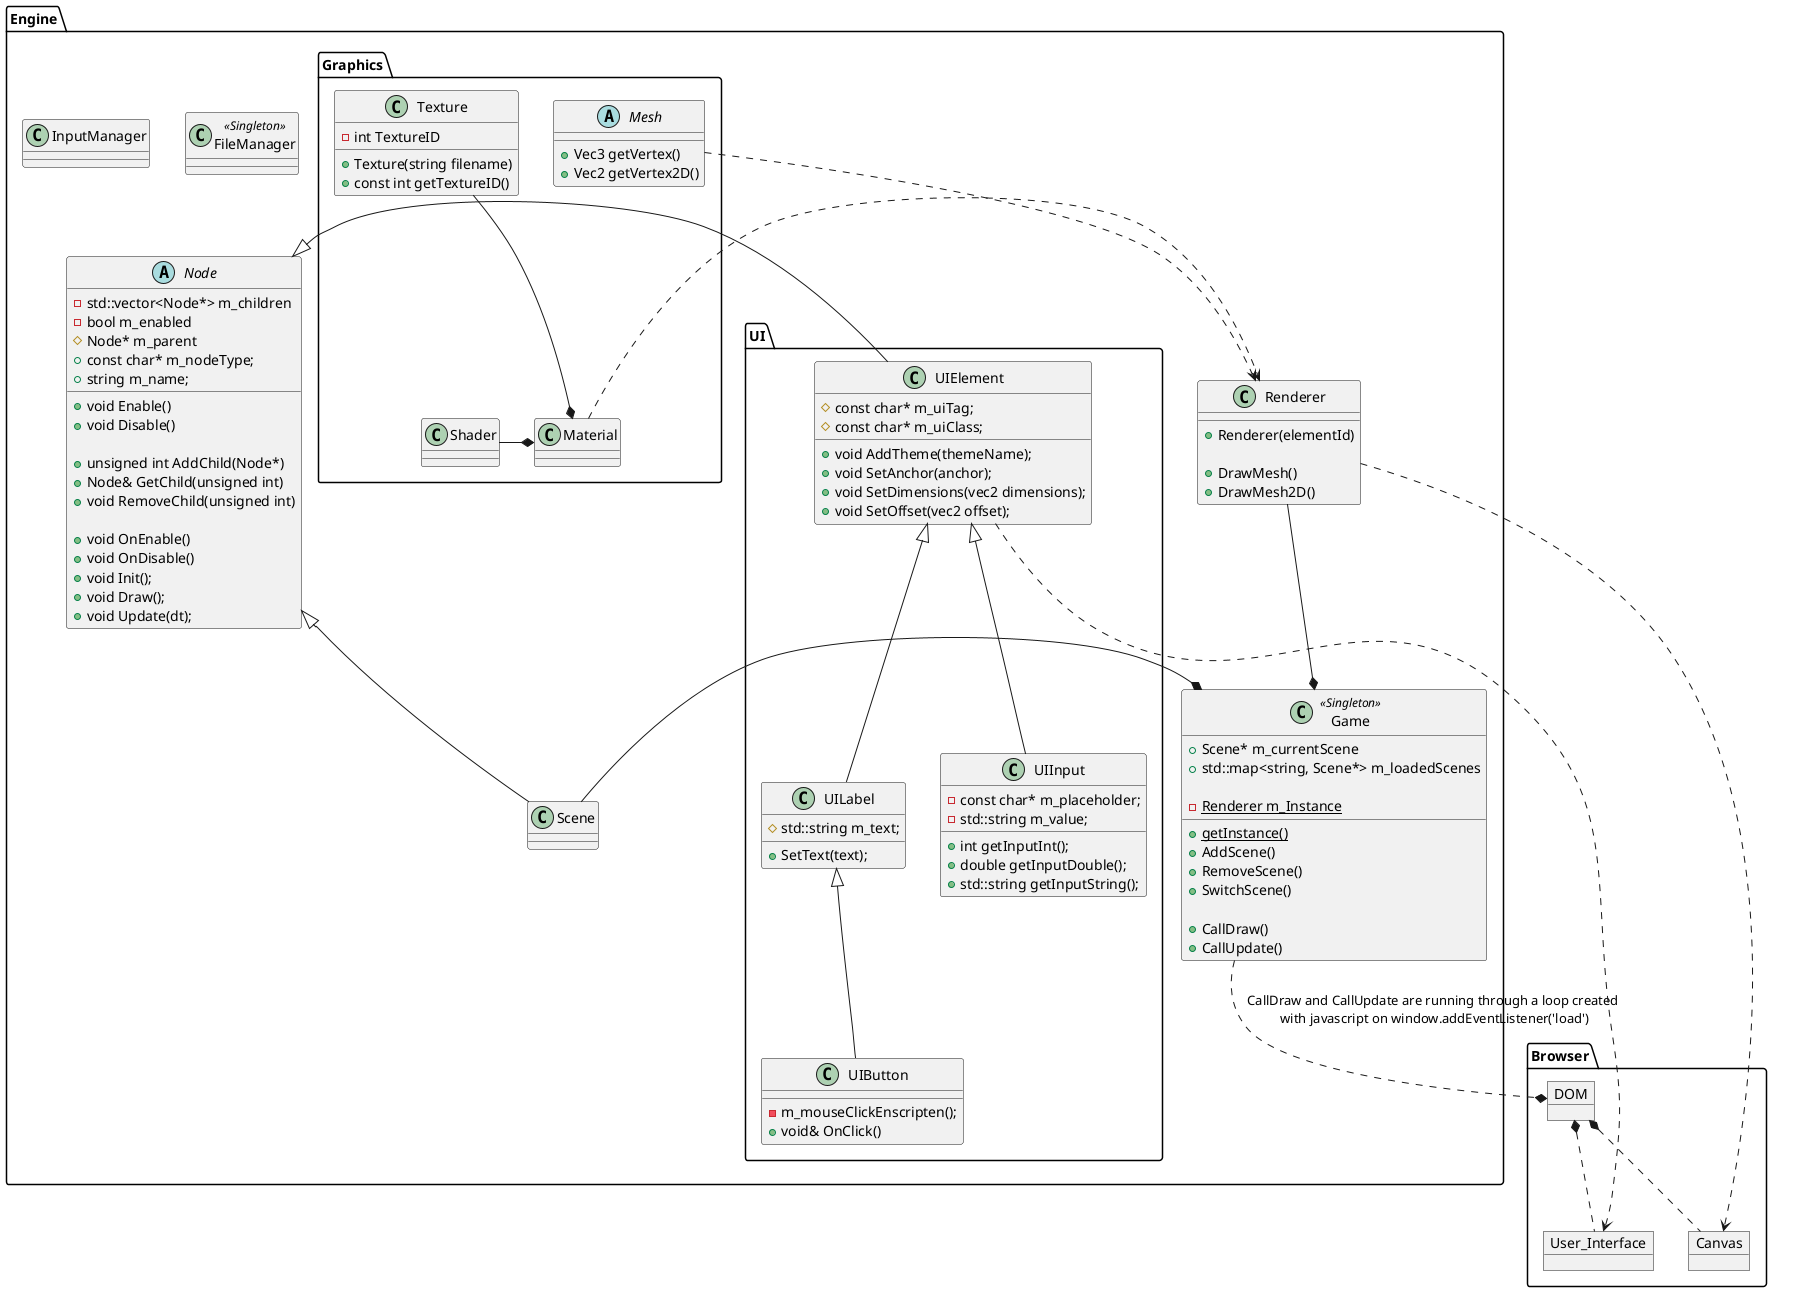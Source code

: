 @startuml EngineArchitecture

namespace Engine {
  class Renderer {
    + {method} Renderer(elementId)
    
    + {method} DrawMesh()
    + {method} DrawMesh2D()
  }

  class FileManager <<Singleton>> {
    
  }

  class Game <<Singleton>> {
    + Scene* m_currentScene
    + std::map<string, Scene*> m_loadedScenes

    - {static} Renderer m_Instance
    + {static} {method} getInstance()

    
    + {method} AddScene()
    + {method} RemoveScene()
    + {method} SwitchScene()

    + {method} CallDraw()
    + {method} CallUpdate()
  }
  
  abstract Node {
    - std::vector<Node*> m_children
    - bool m_enabled
    # Node* m_parent
    + const char* m_nodeType;
    + string m_name;

    + {method} void Enable()
    + {method} void Disable()

    + {method} unsigned int AddChild(Node*)
    + {method} Node& GetChild(unsigned int)
    + {method} void RemoveChild(unsigned int)

    + {method} void OnEnable()
    + {method} void OnDisable()
    + {method} void Init();
    + {method} void Draw();
    + {method} void Update(dt);
  }

  class Scene extends Node

  class InputManager {

  }

  Scene -* Game
  Renderer --* Game

  namespace UI {
    class UIElement {
      # const char* m_uiTag;
      # const char* m_uiClass;

      + {method} void AddTheme(themeName);
      + {method} void SetAnchor(anchor);
      + {method} void SetDimensions(vec2 dimensions);
      + {method} void SetOffset(vec2 offset);
    }

    class UILabel extends UIElement {
      # std::string m_text;

      + {method} SetText(text);
    }

    class UIButton extends UILabel {
      - {method} m_mouseClickEnscripten();
      + void& OnClick()
    }

    class UIInput extends UIElement {
      - const char* m_placeholder;
      - std::string m_value;

      + {method} int getInputInt();
      + {method} double getInputDouble();
      + {method} std::string getInputString();
    }
  }

  UI.UIElement -|> Node

  namespace Graphics {
    abstract Mesh {
      + {method} Vec3 getVertex()
      + {method} Vec2 getVertex2D()
    }

    class Texture {
      - int TextureID
      + {method} Texture(string filename)
      + {method} const int getTextureID()
    }

    class Shader {

    }

    class Material {

    }

    Texture --* Material    
    Shader -* Material
  }

  Graphics.Material .> Renderer 
  Graphics.Mesh .> Renderer 
}

namespace Browser {
  Object Canvas {

  }

  Object User_Interface {

  }

  Object DOM {

  }

  DOM *.. User_Interface
  DOM *.. Canvas
}

Engine.Renderer .> Browser.Canvas
Engine.Game ..* Browser.DOM : "CallDraw and CallUpdate are running through a loop created \nwith javascript on window.addEventListener('load')"
Engine.UI.UIElement ..> Browser.User_Interface

@enduml